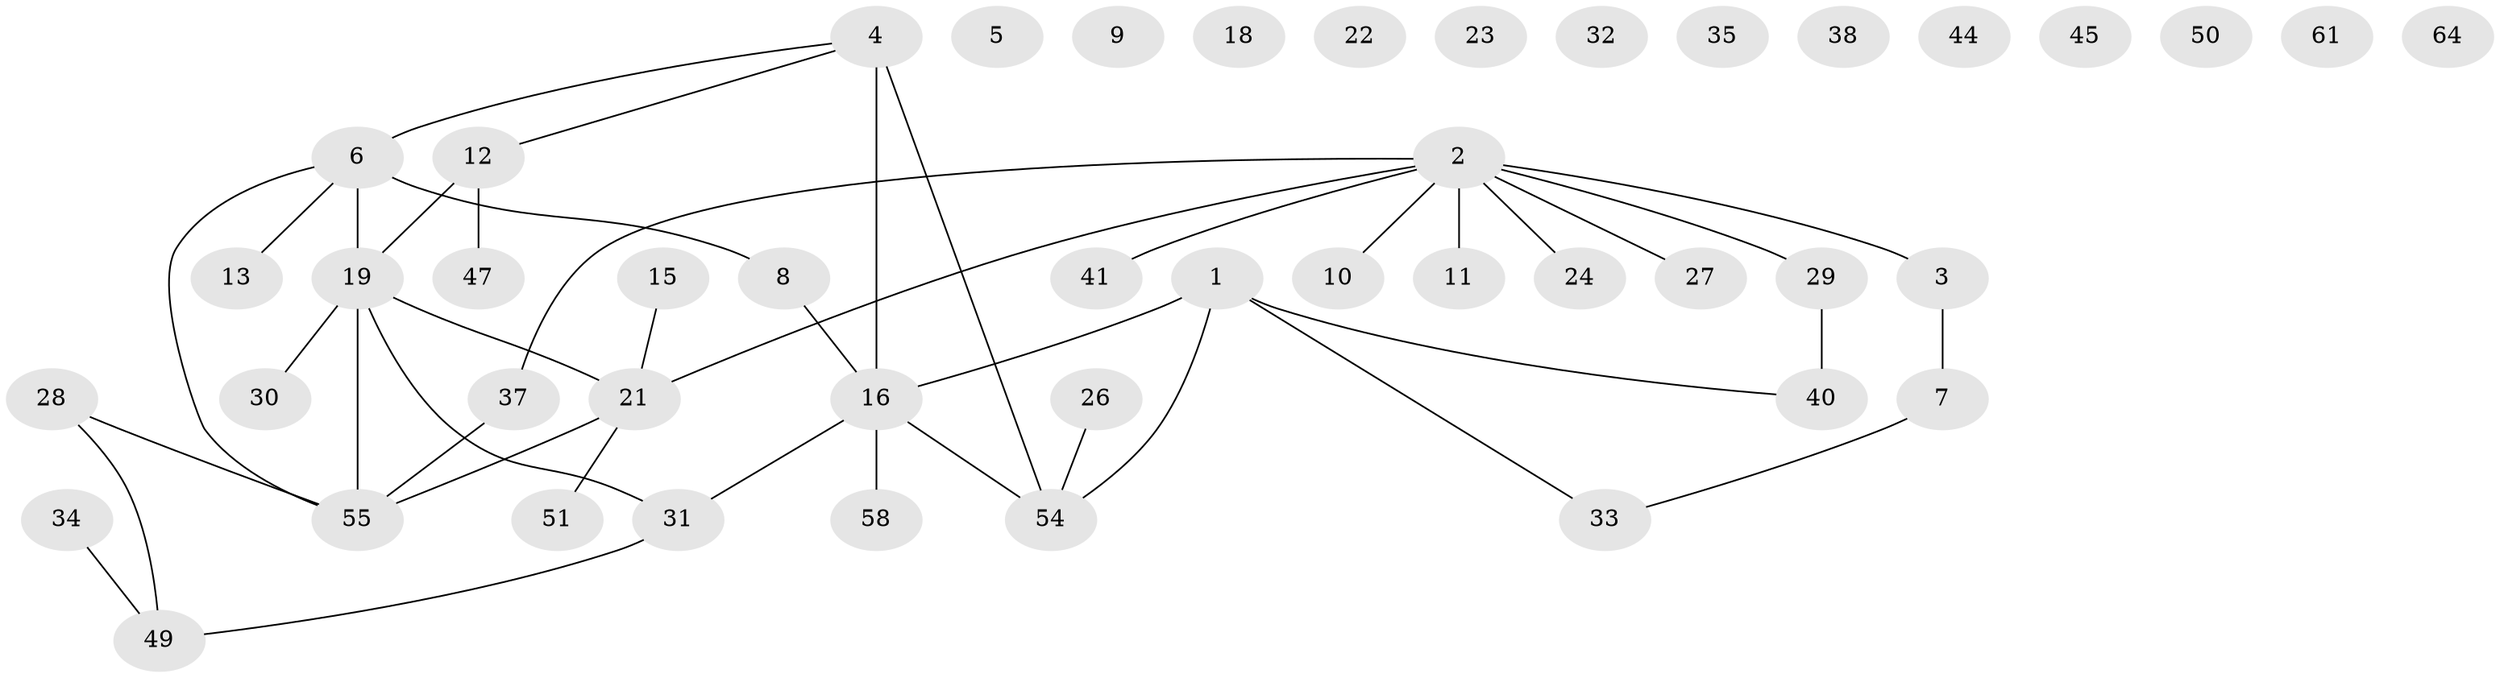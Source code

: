// Generated by graph-tools (version 1.1) at 2025/23/03/03/25 07:23:26]
// undirected, 46 vertices, 43 edges
graph export_dot {
graph [start="1"]
  node [color=gray90,style=filled];
  1 [super="+14"];
  2 [super="+36"];
  3 [super="+43"];
  4 [super="+63"];
  5 [super="+52"];
  6 [super="+48"];
  7;
  8 [super="+53"];
  9;
  10 [super="+56"];
  11;
  12 [super="+20"];
  13;
  15;
  16 [super="+17"];
  18;
  19 [super="+25"];
  21 [super="+42"];
  22 [super="+39"];
  23;
  24;
  26;
  27;
  28 [super="+60"];
  29;
  30;
  31;
  32;
  33 [super="+46"];
  34 [super="+62"];
  35;
  37;
  38;
  40 [super="+65"];
  41;
  44;
  45;
  47;
  49 [super="+57"];
  50;
  51;
  54 [super="+66"];
  55 [super="+59"];
  58;
  61;
  64;
  1 -- 16;
  1 -- 40;
  1 -- 54;
  1 -- 33;
  2 -- 21;
  2 -- 24;
  2 -- 27;
  2 -- 29;
  2 -- 3;
  2 -- 37;
  2 -- 41;
  2 -- 10;
  2 -- 11;
  3 -- 7;
  4 -- 12;
  4 -- 16 [weight=2];
  4 -- 54;
  4 -- 6;
  6 -- 13;
  6 -- 8;
  6 -- 19;
  6 -- 55;
  7 -- 33;
  8 -- 16 [weight=2];
  12 -- 47;
  12 -- 19;
  15 -- 21;
  16 -- 54;
  16 -- 58;
  16 -- 31;
  19 -- 30;
  19 -- 21;
  19 -- 31;
  19 -- 55;
  21 -- 51;
  21 -- 55;
  26 -- 54;
  28 -- 49;
  28 -- 55;
  29 -- 40 [weight=2];
  31 -- 49;
  34 -- 49;
  37 -- 55;
}
